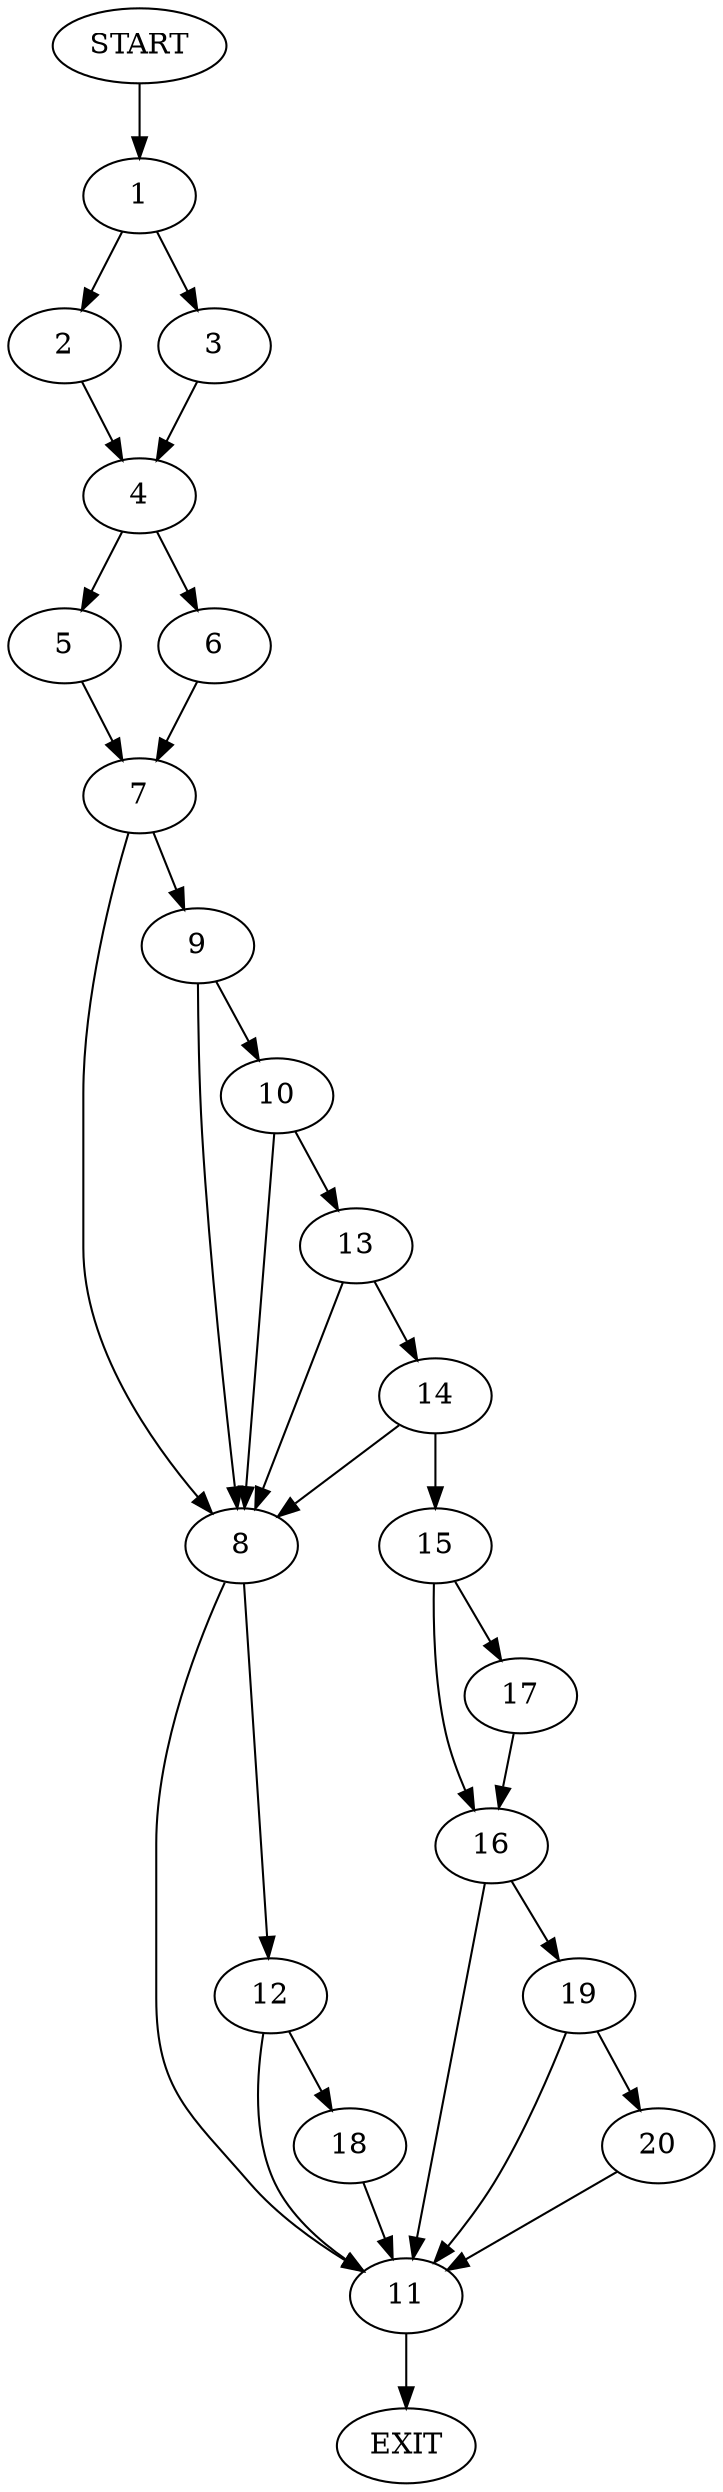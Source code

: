 digraph {
0 [label="START"]
21 [label="EXIT"]
0 -> 1
1 -> 2
1 -> 3
3 -> 4
2 -> 4
4 -> 5
4 -> 6
5 -> 7
6 -> 7
7 -> 8
7 -> 9
9 -> 8
9 -> 10
8 -> 11
8 -> 12
10 -> 8
10 -> 13
13 -> 8
13 -> 14
14 -> 8
14 -> 15
15 -> 16
15 -> 17
11 -> 21
12 -> 11
12 -> 18
18 -> 11
17 -> 16
16 -> 11
16 -> 19
19 -> 11
19 -> 20
20 -> 11
}
